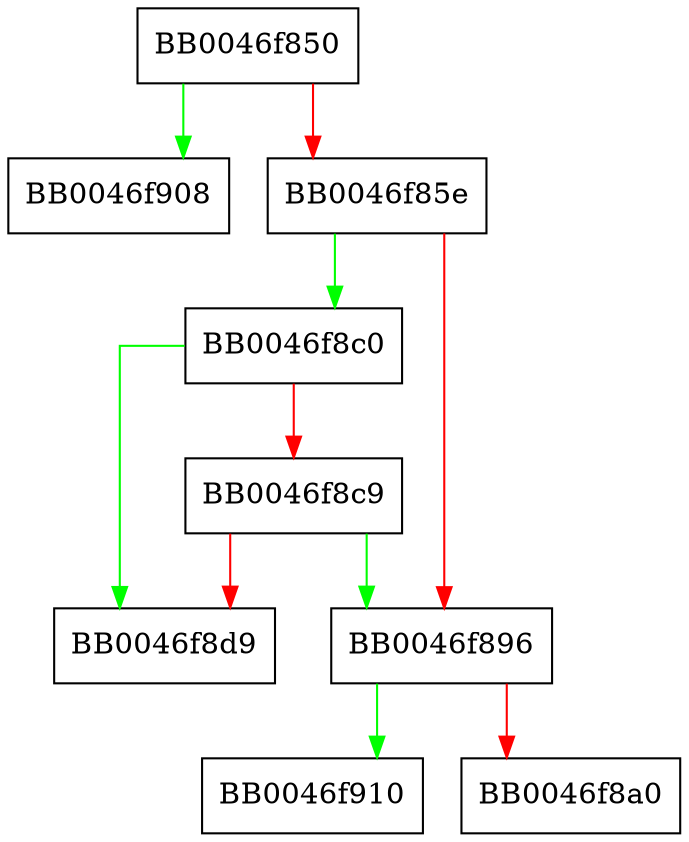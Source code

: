 digraph opt_cipher_any {
  node [shape="box"];
  graph [splines=ortho];
  BB0046f850 -> BB0046f908 [color="green"];
  BB0046f850 -> BB0046f85e [color="red"];
  BB0046f85e -> BB0046f8c0 [color="green"];
  BB0046f85e -> BB0046f896 [color="red"];
  BB0046f896 -> BB0046f910 [color="green"];
  BB0046f896 -> BB0046f8a0 [color="red"];
  BB0046f8c0 -> BB0046f8d9 [color="green"];
  BB0046f8c0 -> BB0046f8c9 [color="red"];
  BB0046f8c9 -> BB0046f896 [color="green"];
  BB0046f8c9 -> BB0046f8d9 [color="red"];
}